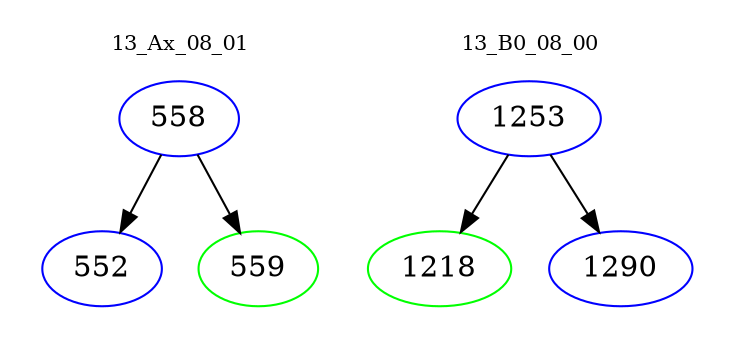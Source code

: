 digraph{
subgraph cluster_0 {
color = white
label = "13_Ax_08_01";
fontsize=10;
T0_558 [label="558", color="blue"]
T0_558 -> T0_552 [color="black"]
T0_552 [label="552", color="blue"]
T0_558 -> T0_559 [color="black"]
T0_559 [label="559", color="green"]
}
subgraph cluster_1 {
color = white
label = "13_B0_08_00";
fontsize=10;
T1_1253 [label="1253", color="blue"]
T1_1253 -> T1_1218 [color="black"]
T1_1218 [label="1218", color="green"]
T1_1253 -> T1_1290 [color="black"]
T1_1290 [label="1290", color="blue"]
}
}
